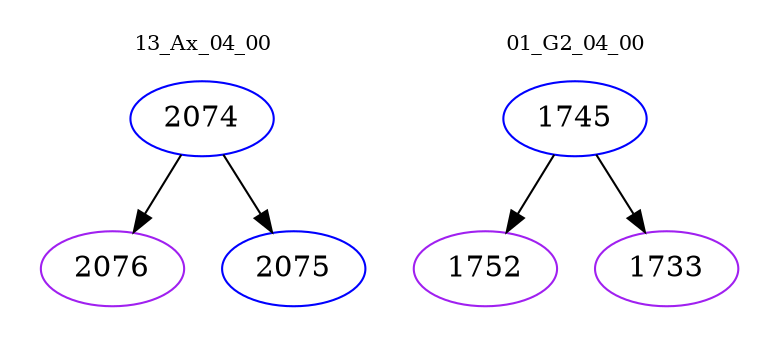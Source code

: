 digraph{
subgraph cluster_0 {
color = white
label = "13_Ax_04_00";
fontsize=10;
T0_2074 [label="2074", color="blue"]
T0_2074 -> T0_2076 [color="black"]
T0_2076 [label="2076", color="purple"]
T0_2074 -> T0_2075 [color="black"]
T0_2075 [label="2075", color="blue"]
}
subgraph cluster_1 {
color = white
label = "01_G2_04_00";
fontsize=10;
T1_1745 [label="1745", color="blue"]
T1_1745 -> T1_1752 [color="black"]
T1_1752 [label="1752", color="purple"]
T1_1745 -> T1_1733 [color="black"]
T1_1733 [label="1733", color="purple"]
}
}
